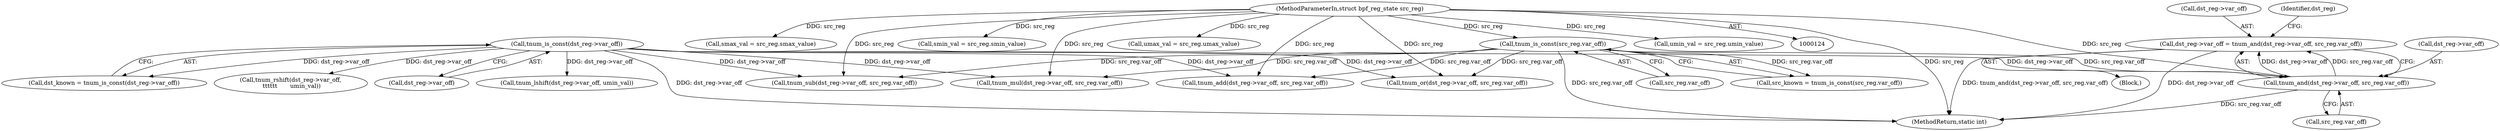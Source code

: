 digraph "0_linux_4374f256ce8182019353c0c639bb8d0695b4c941@pointer" {
"1000468" [label="(Call,dst_reg->var_off = tnum_and(dst_reg->var_off, src_reg.var_off))"];
"1000472" [label="(Call,tnum_and(dst_reg->var_off, src_reg.var_off))"];
"1000189" [label="(Call,tnum_is_const(dst_reg->var_off))"];
"1000183" [label="(Call,tnum_is_const(src_reg.var_off))"];
"1000128" [label="(MethodParameterIn,struct bpf_reg_state src_reg)"];
"1000166" [label="(Call,smax_val = src_reg.smax_value)"];
"1000128" [label="(MethodParameterIn,struct bpf_reg_state src_reg)"];
"1000352" [label="(Call,tnum_sub(dst_reg->var_off, src_reg.var_off))"];
"1000187" [label="(Call,dst_known = tnum_is_const(dst_reg->var_off))"];
"1000161" [label="(Call,smin_val = src_reg.smin_value)"];
"1000365" [label="(Call,tnum_mul(dst_reg->var_off, src_reg.var_off))"];
"1000481" [label="(Identifier,dst_reg)"];
"1000176" [label="(Call,umax_val = src_reg.umax_value)"];
"1000189" [label="(Call,tnum_is_const(dst_reg->var_off))"];
"1000473" [label="(Call,dst_reg->var_off)"];
"1000275" [label="(Call,tnum_add(dst_reg->var_off, src_reg.var_off))"];
"1000181" [label="(Call,src_known = tnum_is_const(src_reg.var_off))"];
"1000472" [label="(Call,tnum_and(dst_reg->var_off, src_reg.var_off))"];
"1000468" [label="(Call,dst_reg->var_off = tnum_and(dst_reg->var_off, src_reg.var_off))"];
"1000729" [label="(Call,tnum_rshift(dst_reg->var_off,\n \t\t\t\t\t\t       umin_val))"];
"1000184" [label="(Call,src_reg.var_off)"];
"1000190" [label="(Call,dst_reg->var_off)"];
"1000469" [label="(Call,dst_reg->var_off)"];
"1000195" [label="(Block,)"];
"1000769" [label="(MethodReturn,static int)"];
"1000183" [label="(Call,tnum_is_const(src_reg.var_off))"];
"1000561" [label="(Call,tnum_or(dst_reg->var_off, src_reg.var_off))"];
"1000684" [label="(Call,tnum_lshift(dst_reg->var_off, umin_val))"];
"1000171" [label="(Call,umin_val = src_reg.umin_value)"];
"1000476" [label="(Call,src_reg.var_off)"];
"1000468" -> "1000195"  [label="AST: "];
"1000468" -> "1000472"  [label="CFG: "];
"1000469" -> "1000468"  [label="AST: "];
"1000472" -> "1000468"  [label="AST: "];
"1000481" -> "1000468"  [label="CFG: "];
"1000468" -> "1000769"  [label="DDG: tnum_and(dst_reg->var_off, src_reg.var_off)"];
"1000468" -> "1000769"  [label="DDG: dst_reg->var_off"];
"1000472" -> "1000468"  [label="DDG: dst_reg->var_off"];
"1000472" -> "1000468"  [label="DDG: src_reg.var_off"];
"1000472" -> "1000476"  [label="CFG: "];
"1000473" -> "1000472"  [label="AST: "];
"1000476" -> "1000472"  [label="AST: "];
"1000472" -> "1000769"  [label="DDG: src_reg.var_off"];
"1000189" -> "1000472"  [label="DDG: dst_reg->var_off"];
"1000183" -> "1000472"  [label="DDG: src_reg.var_off"];
"1000128" -> "1000472"  [label="DDG: src_reg"];
"1000189" -> "1000187"  [label="AST: "];
"1000189" -> "1000190"  [label="CFG: "];
"1000190" -> "1000189"  [label="AST: "];
"1000187" -> "1000189"  [label="CFG: "];
"1000189" -> "1000769"  [label="DDG: dst_reg->var_off"];
"1000189" -> "1000187"  [label="DDG: dst_reg->var_off"];
"1000189" -> "1000275"  [label="DDG: dst_reg->var_off"];
"1000189" -> "1000352"  [label="DDG: dst_reg->var_off"];
"1000189" -> "1000365"  [label="DDG: dst_reg->var_off"];
"1000189" -> "1000561"  [label="DDG: dst_reg->var_off"];
"1000189" -> "1000684"  [label="DDG: dst_reg->var_off"];
"1000189" -> "1000729"  [label="DDG: dst_reg->var_off"];
"1000183" -> "1000181"  [label="AST: "];
"1000183" -> "1000184"  [label="CFG: "];
"1000184" -> "1000183"  [label="AST: "];
"1000181" -> "1000183"  [label="CFG: "];
"1000183" -> "1000769"  [label="DDG: src_reg.var_off"];
"1000183" -> "1000181"  [label="DDG: src_reg.var_off"];
"1000128" -> "1000183"  [label="DDG: src_reg"];
"1000183" -> "1000275"  [label="DDG: src_reg.var_off"];
"1000183" -> "1000352"  [label="DDG: src_reg.var_off"];
"1000183" -> "1000365"  [label="DDG: src_reg.var_off"];
"1000183" -> "1000561"  [label="DDG: src_reg.var_off"];
"1000128" -> "1000124"  [label="AST: "];
"1000128" -> "1000769"  [label="DDG: src_reg"];
"1000128" -> "1000161"  [label="DDG: src_reg"];
"1000128" -> "1000166"  [label="DDG: src_reg"];
"1000128" -> "1000171"  [label="DDG: src_reg"];
"1000128" -> "1000176"  [label="DDG: src_reg"];
"1000128" -> "1000275"  [label="DDG: src_reg"];
"1000128" -> "1000352"  [label="DDG: src_reg"];
"1000128" -> "1000365"  [label="DDG: src_reg"];
"1000128" -> "1000561"  [label="DDG: src_reg"];
}
